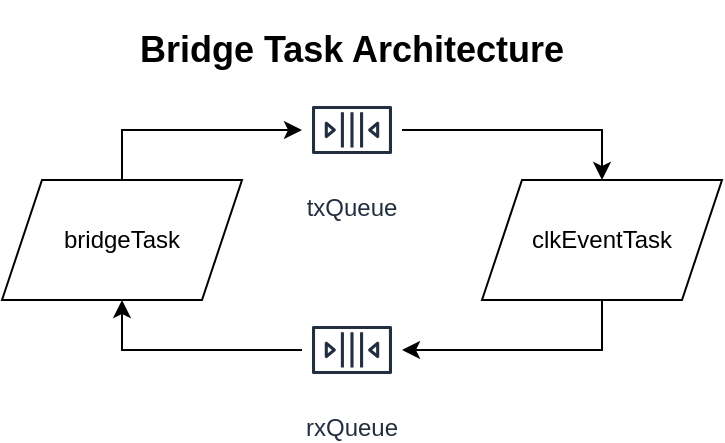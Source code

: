<mxfile version="22.1.5" type="github">
  <diagram name="Page-1" id="sj20qpy9dUrBrJG6zrOo">
    <mxGraphModel dx="681" dy="386" grid="1" gridSize="10" guides="1" tooltips="1" connect="1" arrows="1" fold="1" page="1" pageScale="1" pageWidth="827" pageHeight="1169" math="0" shadow="0">
      <root>
        <mxCell id="0" />
        <mxCell id="1" parent="0" />
        <mxCell id="8OPEm1P3YLut7ZHr5c5U-1" value="bridgeTask" style="shape=parallelogram;perimeter=parallelogramPerimeter;whiteSpace=wrap;html=1;fixedSize=1;" parent="1" vertex="1">
          <mxGeometry x="280" y="280" width="120" height="60" as="geometry" />
        </mxCell>
        <mxCell id="8OPEm1P3YLut7ZHr5c5U-2" value="clkEventTask" style="shape=parallelogram;perimeter=parallelogramPerimeter;whiteSpace=wrap;html=1;fixedSize=1;" parent="1" vertex="1">
          <mxGeometry x="520" y="280" width="120" height="60" as="geometry" />
        </mxCell>
        <mxCell id="8OPEm1P3YLut7ZHr5c5U-15" style="edgeStyle=orthogonalEdgeStyle;rounded=0;orthogonalLoop=1;jettySize=auto;html=1;exitX=1;exitY=0.5;exitDx=0;exitDy=0;exitPerimeter=0;entryX=0.5;entryY=0;entryDx=0;entryDy=0;" parent="1" source="8OPEm1P3YLut7ZHr5c5U-12" target="8OPEm1P3YLut7ZHr5c5U-2" edge="1">
          <mxGeometry relative="1" as="geometry" />
        </mxCell>
        <mxCell id="8OPEm1P3YLut7ZHr5c5U-12" value="txQueue" style="sketch=0;outlineConnect=0;fontColor=#232F3E;gradientColor=none;strokeColor=#232F3E;fillColor=#ffffff;dashed=0;verticalLabelPosition=bottom;verticalAlign=top;align=center;fontSize=12;fontStyle=0;aspect=fixed;shape=mxgraph.aws4.resourceIcon;resIcon=mxgraph.aws4.queue;points=[[0,0.5,0,0,0],[1,0.5,0,0,0]];" parent="1" vertex="1">
          <mxGeometry x="430" y="230" width="50" height="50" as="geometry" />
        </mxCell>
        <mxCell id="8OPEm1P3YLut7ZHr5c5U-16" style="edgeStyle=orthogonalEdgeStyle;rounded=0;orthogonalLoop=1;jettySize=auto;html=1;exitX=0.5;exitY=0;exitDx=0;exitDy=0;entryX=0;entryY=0.5;entryDx=0;entryDy=0;entryPerimeter=0;" parent="1" source="8OPEm1P3YLut7ZHr5c5U-1" target="8OPEm1P3YLut7ZHr5c5U-12" edge="1">
          <mxGeometry relative="1" as="geometry" />
        </mxCell>
        <mxCell id="8OPEm1P3YLut7ZHr5c5U-19" style="edgeStyle=orthogonalEdgeStyle;rounded=0;orthogonalLoop=1;jettySize=auto;html=1;exitX=0;exitY=0.5;exitDx=0;exitDy=0;exitPerimeter=0;entryX=0.5;entryY=1;entryDx=0;entryDy=0;" parent="1" source="8OPEm1P3YLut7ZHr5c5U-17" target="8OPEm1P3YLut7ZHr5c5U-1" edge="1">
          <mxGeometry relative="1" as="geometry" />
        </mxCell>
        <mxCell id="8OPEm1P3YLut7ZHr5c5U-17" value="rxQueue" style="sketch=0;outlineConnect=0;fontColor=#232F3E;gradientColor=none;strokeColor=#232F3E;fillColor=#ffffff;dashed=0;verticalLabelPosition=bottom;verticalAlign=top;align=center;fontSize=12;fontStyle=0;aspect=fixed;shape=mxgraph.aws4.resourceIcon;resIcon=mxgraph.aws4.queue;points=[[0,0.5,0,0,0],[1,0.5,0,0,0]];" parent="1" vertex="1">
          <mxGeometry x="430" y="340" width="50" height="50" as="geometry" />
        </mxCell>
        <mxCell id="8OPEm1P3YLut7ZHr5c5U-18" style="edgeStyle=orthogonalEdgeStyle;rounded=0;orthogonalLoop=1;jettySize=auto;html=1;exitX=0.5;exitY=1;exitDx=0;exitDy=0;entryX=1;entryY=0.5;entryDx=0;entryDy=0;entryPerimeter=0;" parent="1" source="8OPEm1P3YLut7ZHr5c5U-2" target="8OPEm1P3YLut7ZHr5c5U-17" edge="1">
          <mxGeometry relative="1" as="geometry" />
        </mxCell>
        <mxCell id="EMjOP5LA-NuIFTN0rvuB-1" value="&lt;font style=&quot;font-size: 18px;&quot;&gt;&lt;b&gt;Bridge Task Architecture&lt;/b&gt;&lt;/font&gt;" style="text;html=1;strokeColor=none;fillColor=none;align=center;verticalAlign=middle;whiteSpace=wrap;rounded=0;" parent="1" vertex="1">
          <mxGeometry x="345" y="190" width="220" height="50" as="geometry" />
        </mxCell>
      </root>
    </mxGraphModel>
  </diagram>
</mxfile>
